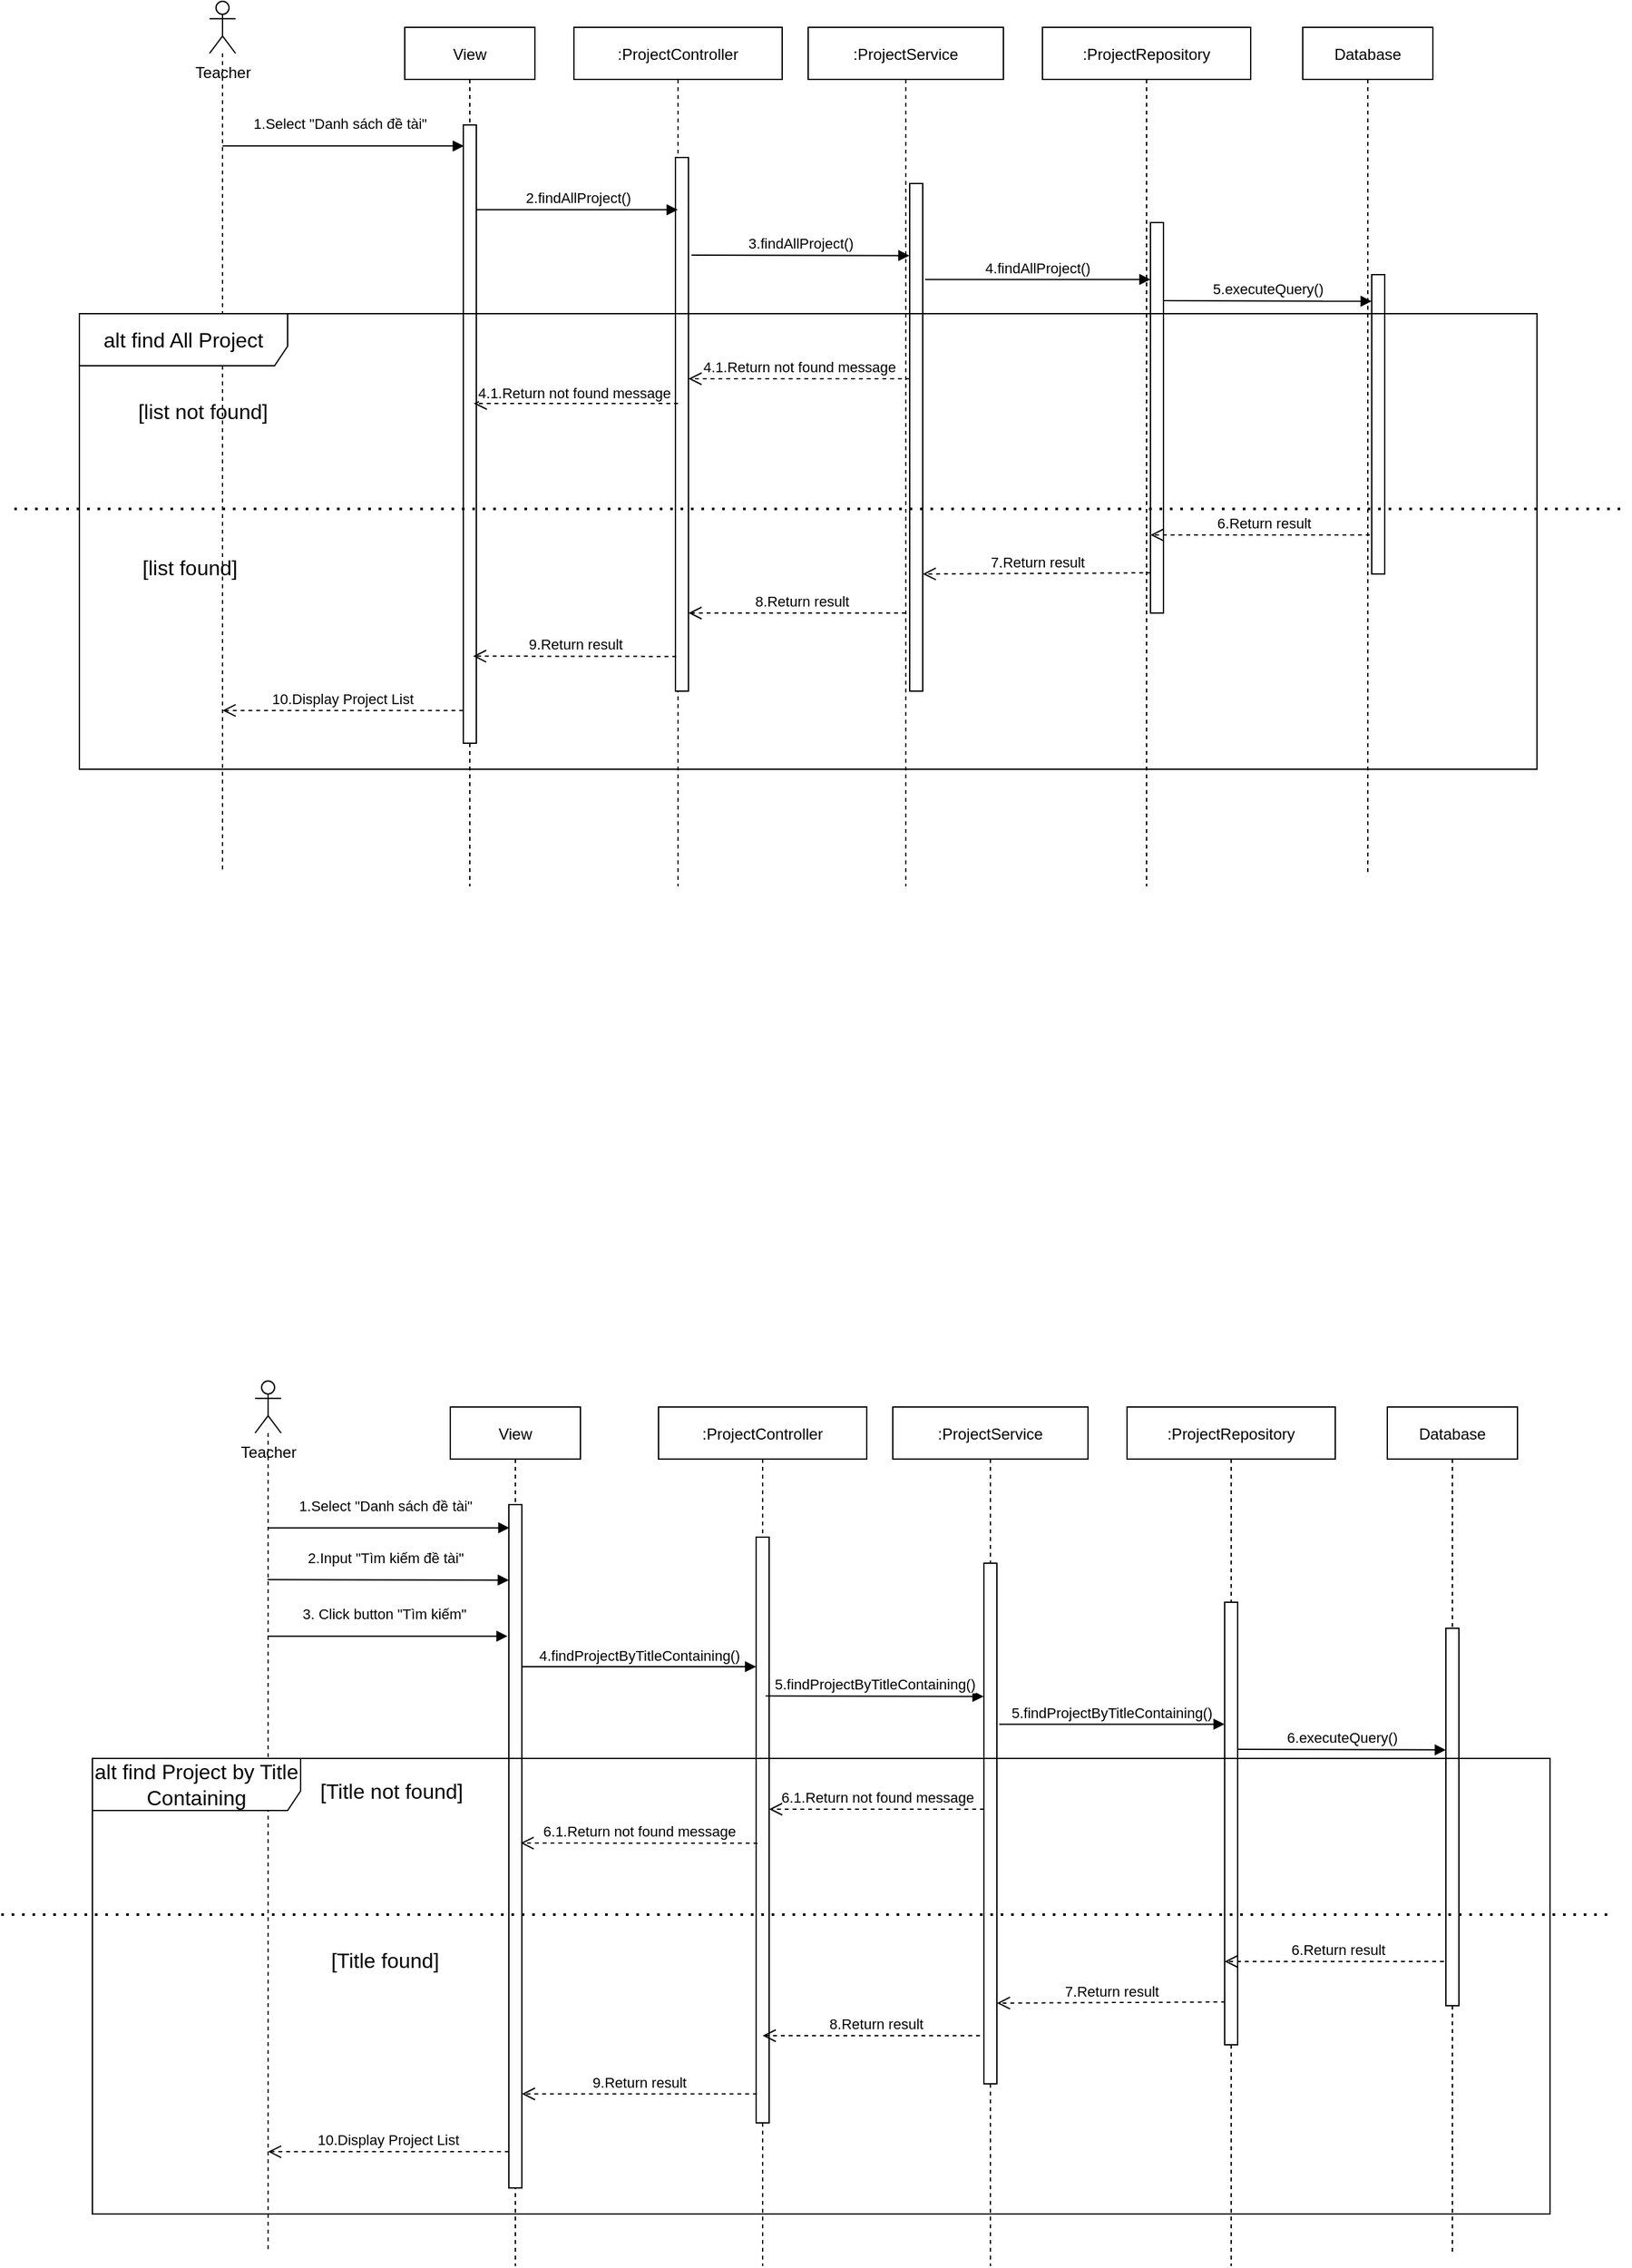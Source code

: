 <mxfile version="22.1.0" type="device" pages="2">
  <diagram name="list_project_teacher" id="2YBvvXClWsGukQMizWep">
    <mxGraphModel dx="2559" dy="780" grid="1" gridSize="10" guides="1" tooltips="1" connect="1" arrows="1" fold="1" page="1" pageScale="1" pageWidth="850" pageHeight="1100" math="0" shadow="0">
      <root>
        <mxCell id="0" />
        <mxCell id="1" parent="0" />
        <mxCell id="zk_h0Scq-M_etuKPo7Ku-59" value="View" style="shape=umlLifeline;perimeter=lifelinePerimeter;container=1;collapsible=0;recursiveResize=0;rounded=0;shadow=0;strokeWidth=1;" parent="1" vertex="1">
          <mxGeometry x="150" y="100" width="100" height="660" as="geometry" />
        </mxCell>
        <mxCell id="zk_h0Scq-M_etuKPo7Ku-60" value="" style="html=1;points=[];perimeter=orthogonalPerimeter;" parent="zk_h0Scq-M_etuKPo7Ku-59" vertex="1">
          <mxGeometry x="45" y="75" width="10" height="475" as="geometry" />
        </mxCell>
        <mxCell id="zk_h0Scq-M_etuKPo7Ku-61" value=":ProjectController" style="shape=umlLifeline;perimeter=lifelinePerimeter;container=1;collapsible=0;recursiveResize=0;rounded=0;shadow=0;strokeWidth=1;" parent="1" vertex="1">
          <mxGeometry x="280" y="100" width="160" height="660" as="geometry" />
        </mxCell>
        <mxCell id="zk_h0Scq-M_etuKPo7Ku-62" value="" style="html=1;points=[];perimeter=orthogonalPerimeter;" parent="zk_h0Scq-M_etuKPo7Ku-61" vertex="1">
          <mxGeometry x="78" y="100" width="10" height="410" as="geometry" />
        </mxCell>
        <mxCell id="zk_h0Scq-M_etuKPo7Ku-63" value="8.Return result" style="html=1;verticalAlign=bottom;endArrow=open;dashed=1;endSize=8;exitX=-0.082;exitY=0.569;exitDx=0;exitDy=0;exitPerimeter=0;" parent="zk_h0Scq-M_etuKPo7Ku-61" edge="1">
          <mxGeometry relative="1" as="geometry">
            <mxPoint x="261" y="450" as="sourcePoint" />
            <mxPoint x="88" y="450" as="targetPoint" />
          </mxGeometry>
        </mxCell>
        <mxCell id="zk_h0Scq-M_etuKPo7Ku-64" value=":ProjectService" style="shape=umlLifeline;perimeter=lifelinePerimeter;container=1;collapsible=0;recursiveResize=0;rounded=0;shadow=0;strokeWidth=1;" parent="1" vertex="1">
          <mxGeometry x="460" y="100" width="150" height="660" as="geometry" />
        </mxCell>
        <mxCell id="zk_h0Scq-M_etuKPo7Ku-65" value="" style="html=1;points=[];perimeter=orthogonalPerimeter;" parent="zk_h0Scq-M_etuKPo7Ku-64" vertex="1">
          <mxGeometry x="78" y="120" width="10" height="390" as="geometry" />
        </mxCell>
        <mxCell id="zk_h0Scq-M_etuKPo7Ku-66" value=":ProjectRepository" style="shape=umlLifeline;perimeter=lifelinePerimeter;container=1;collapsible=0;recursiveResize=0;rounded=0;shadow=0;strokeWidth=1;" parent="1" vertex="1">
          <mxGeometry x="640" y="100" width="160" height="660" as="geometry" />
        </mxCell>
        <mxCell id="zk_h0Scq-M_etuKPo7Ku-67" value="" style="html=1;points=[];perimeter=orthogonalPerimeter;" parent="zk_h0Scq-M_etuKPo7Ku-66" vertex="1">
          <mxGeometry x="83" y="150" width="10" height="300" as="geometry" />
        </mxCell>
        <mxCell id="zk_h0Scq-M_etuKPo7Ku-68" value="5.executeQuery()" style="html=1;verticalAlign=bottom;endArrow=block;entryX=0.45;entryY=0.493;entryDx=0;entryDy=0;entryPerimeter=0;exitX=1.236;exitY=0.285;exitDx=0;exitDy=0;exitPerimeter=0;" parent="zk_h0Scq-M_etuKPo7Ku-66" edge="1">
          <mxGeometry width="80" relative="1" as="geometry">
            <mxPoint x="93" y="210" as="sourcePoint" />
            <mxPoint x="253" y="210.45" as="targetPoint" />
          </mxGeometry>
        </mxCell>
        <mxCell id="zk_h0Scq-M_etuKPo7Ku-69" value="7.Return result" style="html=1;verticalAlign=bottom;endArrow=open;dashed=1;endSize=8;exitX=0.471;exitY=0.635;exitDx=0;exitDy=0;exitPerimeter=0;" parent="zk_h0Scq-M_etuKPo7Ku-66" edge="1">
          <mxGeometry relative="1" as="geometry">
            <mxPoint x="83.36" y="419.1" as="sourcePoint" />
            <mxPoint x="-92" y="420" as="targetPoint" />
          </mxGeometry>
        </mxCell>
        <mxCell id="zk_h0Scq-M_etuKPo7Ku-70" value="6.Return result" style="html=1;verticalAlign=bottom;endArrow=open;dashed=1;endSize=8;" parent="zk_h0Scq-M_etuKPo7Ku-66" edge="1">
          <mxGeometry relative="1" as="geometry">
            <mxPoint x="257.5" y="390" as="sourcePoint" />
            <mxPoint x="83" y="390" as="targetPoint" />
            <Array as="points">
              <mxPoint x="213.5" y="390" />
            </Array>
          </mxGeometry>
        </mxCell>
        <mxCell id="zk_h0Scq-M_etuKPo7Ku-71" value="Database" style="shape=umlLifeline;perimeter=lifelinePerimeter;container=1;collapsible=0;recursiveResize=0;rounded=0;shadow=0;strokeWidth=1;" parent="1" vertex="1">
          <mxGeometry x="840" y="100" width="100" height="650" as="geometry" />
        </mxCell>
        <mxCell id="zk_h0Scq-M_etuKPo7Ku-72" value="" style="html=1;points=[];perimeter=orthogonalPerimeter;" parent="zk_h0Scq-M_etuKPo7Ku-71" vertex="1">
          <mxGeometry x="53" y="190" width="10" height="230" as="geometry" />
        </mxCell>
        <mxCell id="zk_h0Scq-M_etuKPo7Ku-73" value="1.Select &quot;Danh sách đề tài&quot;" style="html=1;verticalAlign=bottom;endArrow=block;entryX=0.043;entryY=0.034;entryDx=0;entryDy=0;entryPerimeter=0;" parent="1" source="zk_h0Scq-M_etuKPo7Ku-74" target="zk_h0Scq-M_etuKPo7Ku-60" edge="1">
          <mxGeometry x="-0.03" y="8" width="80" relative="1" as="geometry">
            <mxPoint x="70" y="190" as="sourcePoint" />
            <mxPoint x="190" y="190" as="targetPoint" />
            <mxPoint as="offset" />
          </mxGeometry>
        </mxCell>
        <mxCell id="zk_h0Scq-M_etuKPo7Ku-74" value="" style="shape=umlLifeline;perimeter=lifelinePerimeter;whiteSpace=wrap;html=1;container=1;dropTarget=0;collapsible=0;recursiveResize=0;outlineConnect=0;portConstraint=eastwest;newEdgeStyle={&quot;curved&quot;:0,&quot;rounded&quot;:0};participant=umlActor;" parent="1" vertex="1">
          <mxGeometry y="80" width="20" height="670" as="geometry" />
        </mxCell>
        <mxCell id="zk_h0Scq-M_etuKPo7Ku-75" value="Teacher" style="text;html=1;align=center;verticalAlign=middle;resizable=0;points=[];autosize=1;strokeColor=none;fillColor=none;" parent="1" vertex="1">
          <mxGeometry x="-25" y="120" width="70" height="30" as="geometry" />
        </mxCell>
        <mxCell id="zk_h0Scq-M_etuKPo7Ku-76" value="2.findAllProject()" style="html=1;verticalAlign=bottom;endArrow=block;entryX=0.18;entryY=0.098;entryDx=0;entryDy=0;entryPerimeter=0;" parent="1" source="zk_h0Scq-M_etuKPo7Ku-60" target="zk_h0Scq-M_etuKPo7Ku-62" edge="1">
          <mxGeometry width="80" relative="1" as="geometry">
            <mxPoint x="220" y="312" as="sourcePoint" />
            <mxPoint x="370" y="356" as="targetPoint" />
          </mxGeometry>
        </mxCell>
        <mxCell id="zk_h0Scq-M_etuKPo7Ku-77" value="3.findAllProject()" style="html=1;verticalAlign=bottom;endArrow=block;exitX=1.236;exitY=0.183;exitDx=0;exitDy=0;exitPerimeter=0;entryX=-0.02;entryY=0.142;entryDx=0;entryDy=0;entryPerimeter=0;" parent="1" source="zk_h0Scq-M_etuKPo7Ku-62" target="zk_h0Scq-M_etuKPo7Ku-65" edge="1">
          <mxGeometry width="80" relative="1" as="geometry">
            <mxPoint x="428" y="340" as="sourcePoint" />
            <mxPoint x="538" y="340" as="targetPoint" />
          </mxGeometry>
        </mxCell>
        <mxCell id="zk_h0Scq-M_etuKPo7Ku-78" value="4.findAllProject()" style="html=1;verticalAlign=bottom;endArrow=block;exitX=1.18;exitY=0.189;exitDx=0;exitDy=0;exitPerimeter=0;" parent="1" source="zk_h0Scq-M_etuKPo7Ku-65" target="zk_h0Scq-M_etuKPo7Ku-67" edge="1">
          <mxGeometry width="80" relative="1" as="geometry">
            <mxPoint x="558" y="380" as="sourcePoint" />
            <mxPoint x="718" y="380" as="targetPoint" />
          </mxGeometry>
        </mxCell>
        <mxCell id="zk_h0Scq-M_etuKPo7Ku-79" value="10.Display Project List" style="html=1;verticalAlign=bottom;endArrow=open;dashed=1;endSize=8;exitX=-0.011;exitY=0.947;exitDx=0;exitDy=0;exitPerimeter=0;" parent="1" source="zk_h0Scq-M_etuKPo7Ku-60" target="zk_h0Scq-M_etuKPo7Ku-74" edge="1">
          <mxGeometry relative="1" as="geometry">
            <mxPoint x="190" y="610" as="sourcePoint" />
            <mxPoint x="-78" y="611" as="targetPoint" />
          </mxGeometry>
        </mxCell>
        <mxCell id="zk_h0Scq-M_etuKPo7Ku-80" value="9.Return result" style="html=1;verticalAlign=bottom;endArrow=open;dashed=1;endSize=8;entryX=0.525;entryY=0.732;entryDx=0;entryDy=0;entryPerimeter=0;exitX=0.06;exitY=0.935;exitDx=0;exitDy=0;exitPerimeter=0;" parent="1" source="zk_h0Scq-M_etuKPo7Ku-62" target="zk_h0Scq-M_etuKPo7Ku-59" edge="1">
          <mxGeometry relative="1" as="geometry">
            <mxPoint x="340" y="583" as="sourcePoint" />
            <mxPoint x="210" y="583" as="targetPoint" />
          </mxGeometry>
        </mxCell>
        <mxCell id="zk_h0Scq-M_etuKPo7Ku-81" value="View" style="shape=umlLifeline;perimeter=lifelinePerimeter;container=1;collapsible=0;recursiveResize=0;rounded=0;shadow=0;strokeWidth=1;" parent="1" vertex="1">
          <mxGeometry x="185" y="1160" width="100" height="660" as="geometry" />
        </mxCell>
        <mxCell id="zk_h0Scq-M_etuKPo7Ku-82" value="" style="html=1;points=[];perimeter=orthogonalPerimeter;" parent="zk_h0Scq-M_etuKPo7Ku-81" vertex="1">
          <mxGeometry x="45" y="75" width="10" height="525" as="geometry" />
        </mxCell>
        <mxCell id="zk_h0Scq-M_etuKPo7Ku-83" value="[Title found]" style="text;html=1;strokeColor=none;fillColor=none;align=center;verticalAlign=middle;whiteSpace=wrap;rounded=0;fontSize=16;" parent="zk_h0Scq-M_etuKPo7Ku-81" vertex="1">
          <mxGeometry x="-140" y="410" width="180" height="30" as="geometry" />
        </mxCell>
        <mxCell id="zk_h0Scq-M_etuKPo7Ku-84" value=":ProjectController" style="shape=umlLifeline;perimeter=lifelinePerimeter;container=1;collapsible=0;recursiveResize=0;rounded=0;shadow=0;strokeWidth=1;" parent="1" vertex="1">
          <mxGeometry x="345" y="1160" width="160" height="660" as="geometry" />
        </mxCell>
        <mxCell id="zk_h0Scq-M_etuKPo7Ku-85" value="" style="html=1;points=[];perimeter=orthogonalPerimeter;" parent="zk_h0Scq-M_etuKPo7Ku-84" vertex="1">
          <mxGeometry x="75" y="100" width="10" height="450" as="geometry" />
        </mxCell>
        <mxCell id="zk_h0Scq-M_etuKPo7Ku-86" value="8.Return result" style="html=1;verticalAlign=bottom;endArrow=open;dashed=1;endSize=8;exitX=-0.082;exitY=0.569;exitDx=0;exitDy=0;exitPerimeter=0;" parent="zk_h0Scq-M_etuKPo7Ku-84" edge="1">
          <mxGeometry relative="1" as="geometry">
            <mxPoint x="253" y="483" as="sourcePoint" />
            <mxPoint x="80" y="483" as="targetPoint" />
          </mxGeometry>
        </mxCell>
        <mxCell id="zk_h0Scq-M_etuKPo7Ku-87" value=":ProjectService" style="shape=umlLifeline;perimeter=lifelinePerimeter;container=1;collapsible=0;recursiveResize=0;rounded=0;shadow=0;strokeWidth=1;" parent="1" vertex="1">
          <mxGeometry x="525" y="1160" width="150" height="660" as="geometry" />
        </mxCell>
        <mxCell id="zk_h0Scq-M_etuKPo7Ku-88" value="" style="html=1;points=[];perimeter=orthogonalPerimeter;" parent="zk_h0Scq-M_etuKPo7Ku-87" vertex="1">
          <mxGeometry x="70" y="120" width="10" height="400" as="geometry" />
        </mxCell>
        <mxCell id="zk_h0Scq-M_etuKPo7Ku-89" value=":ProjectRepository" style="shape=umlLifeline;perimeter=lifelinePerimeter;container=1;collapsible=0;recursiveResize=0;rounded=0;shadow=0;strokeWidth=1;" parent="1" vertex="1">
          <mxGeometry x="705" y="1160" width="160" height="660" as="geometry" />
        </mxCell>
        <mxCell id="zk_h0Scq-M_etuKPo7Ku-90" value="" style="html=1;points=[];perimeter=orthogonalPerimeter;" parent="zk_h0Scq-M_etuKPo7Ku-89" vertex="1">
          <mxGeometry x="75" y="150" width="10" height="340" as="geometry" />
        </mxCell>
        <mxCell id="zk_h0Scq-M_etuKPo7Ku-91" value="6.executeQuery()" style="html=1;verticalAlign=bottom;endArrow=block;entryX=0.45;entryY=0.493;entryDx=0;entryDy=0;entryPerimeter=0;exitX=1.236;exitY=0.285;exitDx=0;exitDy=0;exitPerimeter=0;" parent="zk_h0Scq-M_etuKPo7Ku-89" edge="1">
          <mxGeometry width="80" relative="1" as="geometry">
            <mxPoint x="85" y="263" as="sourcePoint" />
            <mxPoint x="245" y="263.45" as="targetPoint" />
          </mxGeometry>
        </mxCell>
        <mxCell id="zk_h0Scq-M_etuKPo7Ku-92" value="7.Return result" style="html=1;verticalAlign=bottom;endArrow=open;dashed=1;endSize=8;exitX=0.471;exitY=0.635;exitDx=0;exitDy=0;exitPerimeter=0;" parent="zk_h0Scq-M_etuKPo7Ku-89" edge="1">
          <mxGeometry relative="1" as="geometry">
            <mxPoint x="75.36" y="457.1" as="sourcePoint" />
            <mxPoint x="-100" y="458" as="targetPoint" />
          </mxGeometry>
        </mxCell>
        <mxCell id="zk_h0Scq-M_etuKPo7Ku-93" value="6.Return result" style="html=1;verticalAlign=bottom;endArrow=open;dashed=1;endSize=8;" parent="zk_h0Scq-M_etuKPo7Ku-89" edge="1">
          <mxGeometry relative="1" as="geometry">
            <mxPoint x="249.5" y="426" as="sourcePoint" />
            <mxPoint x="75" y="426" as="targetPoint" />
            <Array as="points">
              <mxPoint x="205.5" y="426" />
            </Array>
          </mxGeometry>
        </mxCell>
        <mxCell id="zk_h0Scq-M_etuKPo7Ku-94" value="Database" style="shape=umlLifeline;perimeter=lifelinePerimeter;container=1;collapsible=0;recursiveResize=0;rounded=0;shadow=0;strokeWidth=1;" parent="1" vertex="1">
          <mxGeometry x="905" y="1160" width="100" height="650" as="geometry" />
        </mxCell>
        <mxCell id="zk_h0Scq-M_etuKPo7Ku-95" value="" style="html=1;points=[];perimeter=orthogonalPerimeter;" parent="zk_h0Scq-M_etuKPo7Ku-94" vertex="1">
          <mxGeometry x="45" y="170" width="10" height="290" as="geometry" />
        </mxCell>
        <mxCell id="zk_h0Scq-M_etuKPo7Ku-96" value="1.Select &quot;Danh sách đề tài&quot;" style="html=1;verticalAlign=bottom;endArrow=block;entryX=0.043;entryY=0.034;entryDx=0;entryDy=0;entryPerimeter=0;" parent="1" source="zk_h0Scq-M_etuKPo7Ku-97" target="zk_h0Scq-M_etuKPo7Ku-82" edge="1">
          <mxGeometry x="-0.03" y="8" width="80" relative="1" as="geometry">
            <mxPoint x="105" y="1250" as="sourcePoint" />
            <mxPoint x="225" y="1250" as="targetPoint" />
            <mxPoint as="offset" />
          </mxGeometry>
        </mxCell>
        <mxCell id="zk_h0Scq-M_etuKPo7Ku-97" value="" style="shape=umlLifeline;perimeter=lifelinePerimeter;whiteSpace=wrap;html=1;container=1;dropTarget=0;collapsible=0;recursiveResize=0;outlineConnect=0;portConstraint=eastwest;newEdgeStyle={&quot;curved&quot;:0,&quot;rounded&quot;:0};participant=umlActor;" parent="1" vertex="1">
          <mxGeometry x="35" y="1140" width="20" height="670" as="geometry" />
        </mxCell>
        <mxCell id="zk_h0Scq-M_etuKPo7Ku-98" value="Teacher" style="text;html=1;align=center;verticalAlign=middle;resizable=0;points=[];autosize=1;strokeColor=none;fillColor=none;" parent="1" vertex="1">
          <mxGeometry x="10" y="1180" width="70" height="30" as="geometry" />
        </mxCell>
        <mxCell id="zk_h0Scq-M_etuKPo7Ku-99" value="4.findProjectByTitleContaining()" style="html=1;verticalAlign=bottom;endArrow=block;" parent="1" target="zk_h0Scq-M_etuKPo7Ku-85" edge="1">
          <mxGeometry width="80" relative="1" as="geometry">
            <mxPoint x="240" y="1359.5" as="sourcePoint" />
            <mxPoint x="415.4" y="1360.29" as="targetPoint" />
          </mxGeometry>
        </mxCell>
        <mxCell id="zk_h0Scq-M_etuKPo7Ku-100" value="5.findProjectByTitleContaining()" style="html=1;verticalAlign=bottom;endArrow=block;exitX=1.236;exitY=0.183;exitDx=0;exitDy=0;exitPerimeter=0;entryX=-0.02;entryY=0.142;entryDx=0;entryDy=0;entryPerimeter=0;" parent="1" edge="1">
          <mxGeometry width="80" relative="1" as="geometry">
            <mxPoint x="427.36" y="1382.03" as="sourcePoint" />
            <mxPoint x="594.8" y="1382.38" as="targetPoint" />
          </mxGeometry>
        </mxCell>
        <mxCell id="zk_h0Scq-M_etuKPo7Ku-101" value="5.findProjectByTitleContaining()" style="html=1;verticalAlign=bottom;endArrow=block;exitX=1.18;exitY=0.189;exitDx=0;exitDy=0;exitPerimeter=0;" parent="1" edge="1">
          <mxGeometry width="80" relative="1" as="geometry">
            <mxPoint x="606.8" y="1403.71" as="sourcePoint" />
            <mxPoint x="780" y="1403.71" as="targetPoint" />
          </mxGeometry>
        </mxCell>
        <mxCell id="zk_h0Scq-M_etuKPo7Ku-102" value="10.Display Project List" style="html=1;verticalAlign=bottom;endArrow=open;dashed=1;endSize=8;exitX=-0.011;exitY=0.947;exitDx=0;exitDy=0;exitPerimeter=0;" parent="1" source="zk_h0Scq-M_etuKPo7Ku-82" target="zk_h0Scq-M_etuKPo7Ku-97" edge="1">
          <mxGeometry relative="1" as="geometry">
            <mxPoint x="225" y="1670" as="sourcePoint" />
            <mxPoint x="-43" y="1671" as="targetPoint" />
          </mxGeometry>
        </mxCell>
        <mxCell id="zk_h0Scq-M_etuKPo7Ku-103" value="9.Return result" style="html=1;verticalAlign=bottom;endArrow=open;dashed=1;endSize=8;exitX=0.06;exitY=0.935;exitDx=0;exitDy=0;exitPerimeter=0;" parent="1" edge="1">
          <mxGeometry relative="1" as="geometry">
            <mxPoint x="420.6" y="1687.75" as="sourcePoint" />
            <mxPoint x="240" y="1687.75" as="targetPoint" />
          </mxGeometry>
        </mxCell>
        <mxCell id="zk_h0Scq-M_etuKPo7Ku-104" value="2.Input &quot;Tìm kiếm đề tài&quot;" style="html=1;verticalAlign=bottom;endArrow=block;" parent="1" edge="1">
          <mxGeometry x="-0.03" y="8" width="80" relative="1" as="geometry">
            <mxPoint x="44.5" y="1292.625" as="sourcePoint" />
            <mxPoint x="230" y="1293" as="targetPoint" />
            <mxPoint as="offset" />
          </mxGeometry>
        </mxCell>
        <mxCell id="zk_h0Scq-M_etuKPo7Ku-105" value="3. Click button &quot;Tìm kiếm&quot;" style="html=1;verticalAlign=bottom;endArrow=block;entryX=-0.1;entryY=0.156;entryDx=0;entryDy=0;entryPerimeter=0;" parent="1" edge="1">
          <mxGeometry x="-0.03" y="8" width="80" relative="1" as="geometry">
            <mxPoint x="44.5" y="1336.1" as="sourcePoint" />
            <mxPoint x="229" y="1336.1" as="targetPoint" />
            <mxPoint as="offset" />
          </mxGeometry>
        </mxCell>
        <mxCell id="zk_h0Scq-M_etuKPo7Ku-106" value="6.1.Return not found message" style="html=1;verticalAlign=bottom;endArrow=open;dashed=1;endSize=8;exitX=-0.082;exitY=0.569;exitDx=0;exitDy=0;exitPerimeter=0;" parent="1" edge="1">
          <mxGeometry relative="1" as="geometry">
            <mxPoint x="595" y="1469" as="sourcePoint" />
            <mxPoint x="430" y="1469" as="targetPoint" />
          </mxGeometry>
        </mxCell>
        <mxCell id="zk_h0Scq-M_etuKPo7Ku-107" value="6.1.Return not found message" style="html=1;verticalAlign=bottom;endArrow=open;dashed=1;endSize=8;exitX=0.1;exitY=0.459;exitDx=0;exitDy=0;exitPerimeter=0;" parent="1" edge="1">
          <mxGeometry relative="1" as="geometry">
            <mxPoint x="421" y="1495.19" as="sourcePoint" />
            <mxPoint x="239" y="1495" as="targetPoint" />
          </mxGeometry>
        </mxCell>
        <mxCell id="zk_h0Scq-M_etuKPo7Ku-108" value="[Title not found]" style="text;html=1;strokeColor=none;fillColor=none;align=center;verticalAlign=middle;whiteSpace=wrap;rounded=0;fontSize=16;" parent="1" vertex="1">
          <mxGeometry x="50" y="1440" width="180" height="30" as="geometry" />
        </mxCell>
        <mxCell id="zk_h0Scq-M_etuKPo7Ku-109" value="alt find Project by Title Containing" style="shape=umlFrame;whiteSpace=wrap;html=1;pointerEvents=0;fontSize=16;width=160;height=40;" parent="1" vertex="1">
          <mxGeometry x="-90" y="1430" width="1120" height="350" as="geometry" />
        </mxCell>
        <mxCell id="zk_h0Scq-M_etuKPo7Ku-110" value="" style="endArrow=none;dashed=1;html=1;dashPattern=1 3;strokeWidth=2;rounded=0;fontSize=12;startSize=8;endSize=8;curved=1;" parent="1" edge="1">
          <mxGeometry width="50" height="50" relative="1" as="geometry">
            <mxPoint x="-160" y="1550" as="sourcePoint" />
            <mxPoint x="1080" y="1550" as="targetPoint" />
          </mxGeometry>
        </mxCell>
        <mxCell id="zk_h0Scq-M_etuKPo7Ku-111" value="alt find All Project" style="shape=umlFrame;whiteSpace=wrap;html=1;pointerEvents=0;fontSize=16;width=160;height=40;" parent="1" vertex="1">
          <mxGeometry x="-100" y="320" width="1120" height="350" as="geometry" />
        </mxCell>
        <mxCell id="zk_h0Scq-M_etuKPo7Ku-112" value="4.1.Return not found message" style="html=1;verticalAlign=bottom;endArrow=open;dashed=1;endSize=8;" parent="1" source="zk_h0Scq-M_etuKPo7Ku-65" edge="1">
          <mxGeometry relative="1" as="geometry">
            <mxPoint x="533" y="370" as="sourcePoint" />
            <mxPoint x="368" y="370" as="targetPoint" />
          </mxGeometry>
        </mxCell>
        <mxCell id="zk_h0Scq-M_etuKPo7Ku-113" value="4.1.Return not found message" style="html=1;verticalAlign=bottom;endArrow=open;dashed=1;endSize=8;" parent="1" edge="1">
          <mxGeometry x="0.019" y="1" relative="1" as="geometry">
            <mxPoint x="360" y="389" as="sourcePoint" />
            <mxPoint x="203" y="389" as="targetPoint" />
            <mxPoint as="offset" />
          </mxGeometry>
        </mxCell>
        <mxCell id="zk_h0Scq-M_etuKPo7Ku-114" value="" style="endArrow=none;dashed=1;html=1;dashPattern=1 3;strokeWidth=2;rounded=0;fontSize=12;startSize=8;endSize=8;curved=1;" parent="1" edge="1">
          <mxGeometry width="50" height="50" relative="1" as="geometry">
            <mxPoint x="-150" y="470" as="sourcePoint" />
            <mxPoint x="1090" y="470" as="targetPoint" />
          </mxGeometry>
        </mxCell>
        <mxCell id="zk_h0Scq-M_etuKPo7Ku-115" value="[list not found]" style="text;html=1;strokeColor=none;fillColor=none;align=center;verticalAlign=middle;whiteSpace=wrap;rounded=0;fontSize=16;" parent="1" vertex="1">
          <mxGeometry x="-80" y="380" width="150" height="30" as="geometry" />
        </mxCell>
        <mxCell id="zk_h0Scq-M_etuKPo7Ku-116" value="[list found]" style="text;html=1;strokeColor=none;fillColor=none;align=center;verticalAlign=middle;whiteSpace=wrap;rounded=0;fontSize=16;" parent="1" vertex="1">
          <mxGeometry x="-90" y="500" width="150" height="30" as="geometry" />
        </mxCell>
      </root>
    </mxGraphModel>
  </diagram>
  <diagram name="instruction_information" id="b061BqFb5DCLHfAPfjng">
    <mxGraphModel dx="2559" dy="780" grid="1" gridSize="10" guides="1" tooltips="1" connect="1" arrows="1" fold="1" page="1" pageScale="1" pageWidth="850" pageHeight="1100" math="0" shadow="0">
      <root>
        <mxCell id="Ybh-yLgxvXat642E-mGX-0" />
        <mxCell id="Ybh-yLgxvXat642E-mGX-1" parent="Ybh-yLgxvXat642E-mGX-0" />
        <mxCell id="Ybh-yLgxvXat642E-mGX-2" value="View" style="shape=umlLifeline;perimeter=lifelinePerimeter;container=1;collapsible=0;recursiveResize=0;rounded=0;shadow=0;strokeWidth=1;" parent="Ybh-yLgxvXat642E-mGX-1" vertex="1">
          <mxGeometry x="150" y="100" width="100" height="660" as="geometry" />
        </mxCell>
        <mxCell id="Ybh-yLgxvXat642E-mGX-3" value="" style="html=1;points=[];perimeter=orthogonalPerimeter;" parent="Ybh-yLgxvXat642E-mGX-2" vertex="1">
          <mxGeometry x="45" y="75" width="10" height="475" as="geometry" />
        </mxCell>
        <mxCell id="Ybh-yLgxvXat642E-mGX-4" value=":NotificationController" style="shape=umlLifeline;perimeter=lifelinePerimeter;container=1;collapsible=0;recursiveResize=0;rounded=0;shadow=0;strokeWidth=1;" parent="Ybh-yLgxvXat642E-mGX-1" vertex="1">
          <mxGeometry x="320" y="100" width="160" height="660" as="geometry" />
        </mxCell>
        <mxCell id="Ybh-yLgxvXat642E-mGX-5" value="" style="html=1;points=[];perimeter=orthogonalPerimeter;" parent="Ybh-yLgxvXat642E-mGX-4" vertex="1">
          <mxGeometry x="78" y="100" width="10" height="410" as="geometry" />
        </mxCell>
        <mxCell id="Ybh-yLgxvXat642E-mGX-6" value="8.Return result" style="html=1;verticalAlign=bottom;endArrow=open;dashed=1;endSize=8;exitX=-0.082;exitY=0.569;exitDx=0;exitDy=0;exitPerimeter=0;" parent="Ybh-yLgxvXat642E-mGX-4" edge="1">
          <mxGeometry relative="1" as="geometry">
            <mxPoint x="261" y="450" as="sourcePoint" />
            <mxPoint x="88" y="450" as="targetPoint" />
          </mxGeometry>
        </mxCell>
        <mxCell id="Ybh-yLgxvXat642E-mGX-7" value=":NotificationService" style="shape=umlLifeline;perimeter=lifelinePerimeter;container=1;collapsible=0;recursiveResize=0;rounded=0;shadow=0;strokeWidth=1;" parent="Ybh-yLgxvXat642E-mGX-1" vertex="1">
          <mxGeometry x="510" y="100" width="150" height="660" as="geometry" />
        </mxCell>
        <mxCell id="Ybh-yLgxvXat642E-mGX-8" value="" style="html=1;points=[];perimeter=orthogonalPerimeter;" parent="Ybh-yLgxvXat642E-mGX-7" vertex="1">
          <mxGeometry x="70" y="120" width="10" height="390" as="geometry" />
        </mxCell>
        <mxCell id="Ybh-yLgxvXat642E-mGX-9" value=":NotificationRepository" style="shape=umlLifeline;perimeter=lifelinePerimeter;container=1;collapsible=0;recursiveResize=0;rounded=0;shadow=0;strokeWidth=1;" parent="Ybh-yLgxvXat642E-mGX-1" vertex="1">
          <mxGeometry x="700" y="100" width="160" height="660" as="geometry" />
        </mxCell>
        <mxCell id="Ybh-yLgxvXat642E-mGX-10" value="" style="html=1;points=[];perimeter=orthogonalPerimeter;" parent="Ybh-yLgxvXat642E-mGX-9" vertex="1">
          <mxGeometry x="75" y="150" width="10" height="300" as="geometry" />
        </mxCell>
        <mxCell id="Ybh-yLgxvXat642E-mGX-13" value="6.Return result" style="html=1;verticalAlign=bottom;endArrow=open;dashed=1;endSize=8;" parent="Ybh-yLgxvXat642E-mGX-9" edge="1">
          <mxGeometry relative="1" as="geometry">
            <mxPoint x="257.5" y="390" as="sourcePoint" />
            <mxPoint x="83" y="390" as="targetPoint" />
            <Array as="points">
              <mxPoint x="213.5" y="390" />
            </Array>
          </mxGeometry>
        </mxCell>
        <mxCell id="Ybh-yLgxvXat642E-mGX-14" value="Database" style="shape=umlLifeline;perimeter=lifelinePerimeter;container=1;collapsible=0;recursiveResize=0;rounded=0;shadow=0;strokeWidth=1;" parent="Ybh-yLgxvXat642E-mGX-1" vertex="1">
          <mxGeometry x="910" y="90" width="100" height="650" as="geometry" />
        </mxCell>
        <mxCell id="Ybh-yLgxvXat642E-mGX-15" value="" style="html=1;points=[];perimeter=orthogonalPerimeter;" parent="Ybh-yLgxvXat642E-mGX-14" vertex="1">
          <mxGeometry x="45" y="190" width="10" height="230" as="geometry" />
        </mxCell>
        <mxCell id="Ybh-yLgxvXat642E-mGX-16" value="1.Select &quot;Thông tin hướng dẫn&quot;" style="html=1;verticalAlign=bottom;endArrow=block;entryX=0.043;entryY=0.034;entryDx=0;entryDy=0;entryPerimeter=0;" parent="Ybh-yLgxvXat642E-mGX-1" source="Ybh-yLgxvXat642E-mGX-17" target="Ybh-yLgxvXat642E-mGX-3" edge="1">
          <mxGeometry x="-0.03" y="8" width="80" relative="1" as="geometry">
            <mxPoint x="70" y="190" as="sourcePoint" />
            <mxPoint x="190" y="190" as="targetPoint" />
            <mxPoint as="offset" />
          </mxGeometry>
        </mxCell>
        <mxCell id="Ybh-yLgxvXat642E-mGX-17" value="" style="shape=umlLifeline;perimeter=lifelinePerimeter;whiteSpace=wrap;html=1;container=1;dropTarget=0;collapsible=0;recursiveResize=0;outlineConnect=0;portConstraint=eastwest;newEdgeStyle={&quot;curved&quot;:0,&quot;rounded&quot;:0};participant=umlActor;" parent="Ybh-yLgxvXat642E-mGX-1" vertex="1">
          <mxGeometry y="80" width="20" height="670" as="geometry" />
        </mxCell>
        <mxCell id="Ybh-yLgxvXat642E-mGX-18" value="Student" style="text;html=1;align=center;verticalAlign=middle;resizable=0;points=[];autosize=1;strokeColor=none;fillColor=none;" parent="Ybh-yLgxvXat642E-mGX-1" vertex="1">
          <mxGeometry x="-20" y="120" width="60" height="30" as="geometry" />
        </mxCell>
        <mxCell id="Ybh-yLgxvXat642E-mGX-19" value="2.&amp;nbsp;findAllNotificationByAccountId()" style="html=1;verticalAlign=bottom;endArrow=block;entryX=0.18;entryY=0.098;entryDx=0;entryDy=0;entryPerimeter=0;" parent="Ybh-yLgxvXat642E-mGX-1" source="Ybh-yLgxvXat642E-mGX-3" target="Ybh-yLgxvXat642E-mGX-5" edge="1">
          <mxGeometry width="80" relative="1" as="geometry">
            <mxPoint x="220" y="312" as="sourcePoint" />
            <mxPoint x="370" y="356" as="targetPoint" />
          </mxGeometry>
        </mxCell>
        <mxCell id="Ybh-yLgxvXat642E-mGX-20" value="3.findAllNotificationByAccountId()" style="html=1;verticalAlign=bottom;endArrow=block;exitX=1.236;exitY=0.183;exitDx=0;exitDy=0;exitPerimeter=0;entryX=-0.02;entryY=0.142;entryDx=0;entryDy=0;entryPerimeter=0;" parent="Ybh-yLgxvXat642E-mGX-1" source="Ybh-yLgxvXat642E-mGX-5" target="Ybh-yLgxvXat642E-mGX-8" edge="1">
          <mxGeometry width="80" relative="1" as="geometry">
            <mxPoint x="468" y="340" as="sourcePoint" />
            <mxPoint x="578" y="340" as="targetPoint" />
          </mxGeometry>
        </mxCell>
        <mxCell id="Ybh-yLgxvXat642E-mGX-21" value="4.findAllNotificationByAccountId()" style="html=1;verticalAlign=bottom;endArrow=block;exitX=1.18;exitY=0.189;exitDx=0;exitDy=0;exitPerimeter=0;" parent="Ybh-yLgxvXat642E-mGX-1" source="Ybh-yLgxvXat642E-mGX-8" target="Ybh-yLgxvXat642E-mGX-10" edge="1">
          <mxGeometry width="80" relative="1" as="geometry">
            <mxPoint x="608" y="380" as="sourcePoint" />
            <mxPoint x="768" y="380" as="targetPoint" />
          </mxGeometry>
        </mxCell>
        <mxCell id="Ybh-yLgxvXat642E-mGX-22" value="10.Display Notification List" style="html=1;verticalAlign=bottom;endArrow=open;dashed=1;endSize=8;exitX=-0.011;exitY=0.947;exitDx=0;exitDy=0;exitPerimeter=0;" parent="Ybh-yLgxvXat642E-mGX-1" source="Ybh-yLgxvXat642E-mGX-3" target="Ybh-yLgxvXat642E-mGX-17" edge="1">
          <mxGeometry relative="1" as="geometry">
            <mxPoint x="190" y="610" as="sourcePoint" />
            <mxPoint x="-78" y="611" as="targetPoint" />
          </mxGeometry>
        </mxCell>
        <mxCell id="Ybh-yLgxvXat642E-mGX-23" value="9.Return result" style="html=1;verticalAlign=bottom;endArrow=open;dashed=1;endSize=8;entryX=0.525;entryY=0.732;entryDx=0;entryDy=0;entryPerimeter=0;exitX=0.06;exitY=0.935;exitDx=0;exitDy=0;exitPerimeter=0;" parent="Ybh-yLgxvXat642E-mGX-1" source="Ybh-yLgxvXat642E-mGX-5" target="Ybh-yLgxvXat642E-mGX-2" edge="1">
          <mxGeometry relative="1" as="geometry">
            <mxPoint x="340" y="583" as="sourcePoint" />
            <mxPoint x="210" y="583" as="targetPoint" />
          </mxGeometry>
        </mxCell>
        <mxCell id="Ybh-yLgxvXat642E-mGX-54" value="alt find All Notification By Account Id" style="shape=umlFrame;whiteSpace=wrap;html=1;pointerEvents=0;fontSize=16;width=220;height=40;" parent="Ybh-yLgxvXat642E-mGX-1" vertex="1">
          <mxGeometry x="-100" y="320" width="1120" height="350" as="geometry" />
        </mxCell>
        <mxCell id="Ybh-yLgxvXat642E-mGX-55" value="4.1.Return not found message" style="html=1;verticalAlign=bottom;endArrow=open;dashed=1;endSize=8;" parent="Ybh-yLgxvXat642E-mGX-1" source="Ybh-yLgxvXat642E-mGX-8" edge="1">
          <mxGeometry relative="1" as="geometry">
            <mxPoint x="573" y="370" as="sourcePoint" />
            <mxPoint x="408" y="370" as="targetPoint" />
          </mxGeometry>
        </mxCell>
        <mxCell id="Ybh-yLgxvXat642E-mGX-56" value="4.1.Return not found message" style="html=1;verticalAlign=bottom;endArrow=open;dashed=1;endSize=8;" parent="Ybh-yLgxvXat642E-mGX-1" source="Ybh-yLgxvXat642E-mGX-5" edge="1">
          <mxGeometry x="0.019" y="1" relative="1" as="geometry">
            <mxPoint x="360" y="389" as="sourcePoint" />
            <mxPoint x="203" y="389" as="targetPoint" />
            <mxPoint as="offset" />
          </mxGeometry>
        </mxCell>
        <mxCell id="Ybh-yLgxvXat642E-mGX-57" value="" style="endArrow=none;dashed=1;html=1;dashPattern=1 3;strokeWidth=2;rounded=0;fontSize=12;startSize=8;endSize=8;curved=1;" parent="Ybh-yLgxvXat642E-mGX-1" edge="1">
          <mxGeometry width="50" height="50" relative="1" as="geometry">
            <mxPoint x="-150" y="470" as="sourcePoint" />
            <mxPoint x="1090" y="470" as="targetPoint" />
          </mxGeometry>
        </mxCell>
        <mxCell id="Ybh-yLgxvXat642E-mGX-58" value="[list not found]" style="text;html=1;strokeColor=none;fillColor=none;align=center;verticalAlign=middle;whiteSpace=wrap;rounded=0;fontSize=16;" parent="Ybh-yLgxvXat642E-mGX-1" vertex="1">
          <mxGeometry x="-80" y="380" width="150" height="30" as="geometry" />
        </mxCell>
        <mxCell id="Ybh-yLgxvXat642E-mGX-59" value="[list found]" style="text;html=1;strokeColor=none;fillColor=none;align=center;verticalAlign=middle;whiteSpace=wrap;rounded=0;fontSize=16;" parent="Ybh-yLgxvXat642E-mGX-1" vertex="1">
          <mxGeometry x="-90" y="500" width="150" height="30" as="geometry" />
        </mxCell>
        <mxCell id="Ybh-yLgxvXat642E-mGX-11" value="5.findAllNotificationByAccountId()" style="html=1;verticalAlign=bottom;endArrow=block;" parent="Ybh-yLgxvXat642E-mGX-1" edge="1">
          <mxGeometry width="80" relative="1" as="geometry">
            <mxPoint x="785" y="311" as="sourcePoint" />
            <mxPoint x="955" y="311" as="targetPoint" />
          </mxGeometry>
        </mxCell>
        <mxCell id="Ybh-yLgxvXat642E-mGX-12" value="7.Return result" style="html=1;verticalAlign=bottom;endArrow=open;dashed=1;endSize=8;" parent="Ybh-yLgxvXat642E-mGX-1" edge="1">
          <mxGeometry relative="1" as="geometry">
            <mxPoint x="775" y="513" as="sourcePoint" />
            <mxPoint x="590" y="513" as="targetPoint" />
          </mxGeometry>
        </mxCell>
      </root>
    </mxGraphModel>
  </diagram>
</mxfile>
